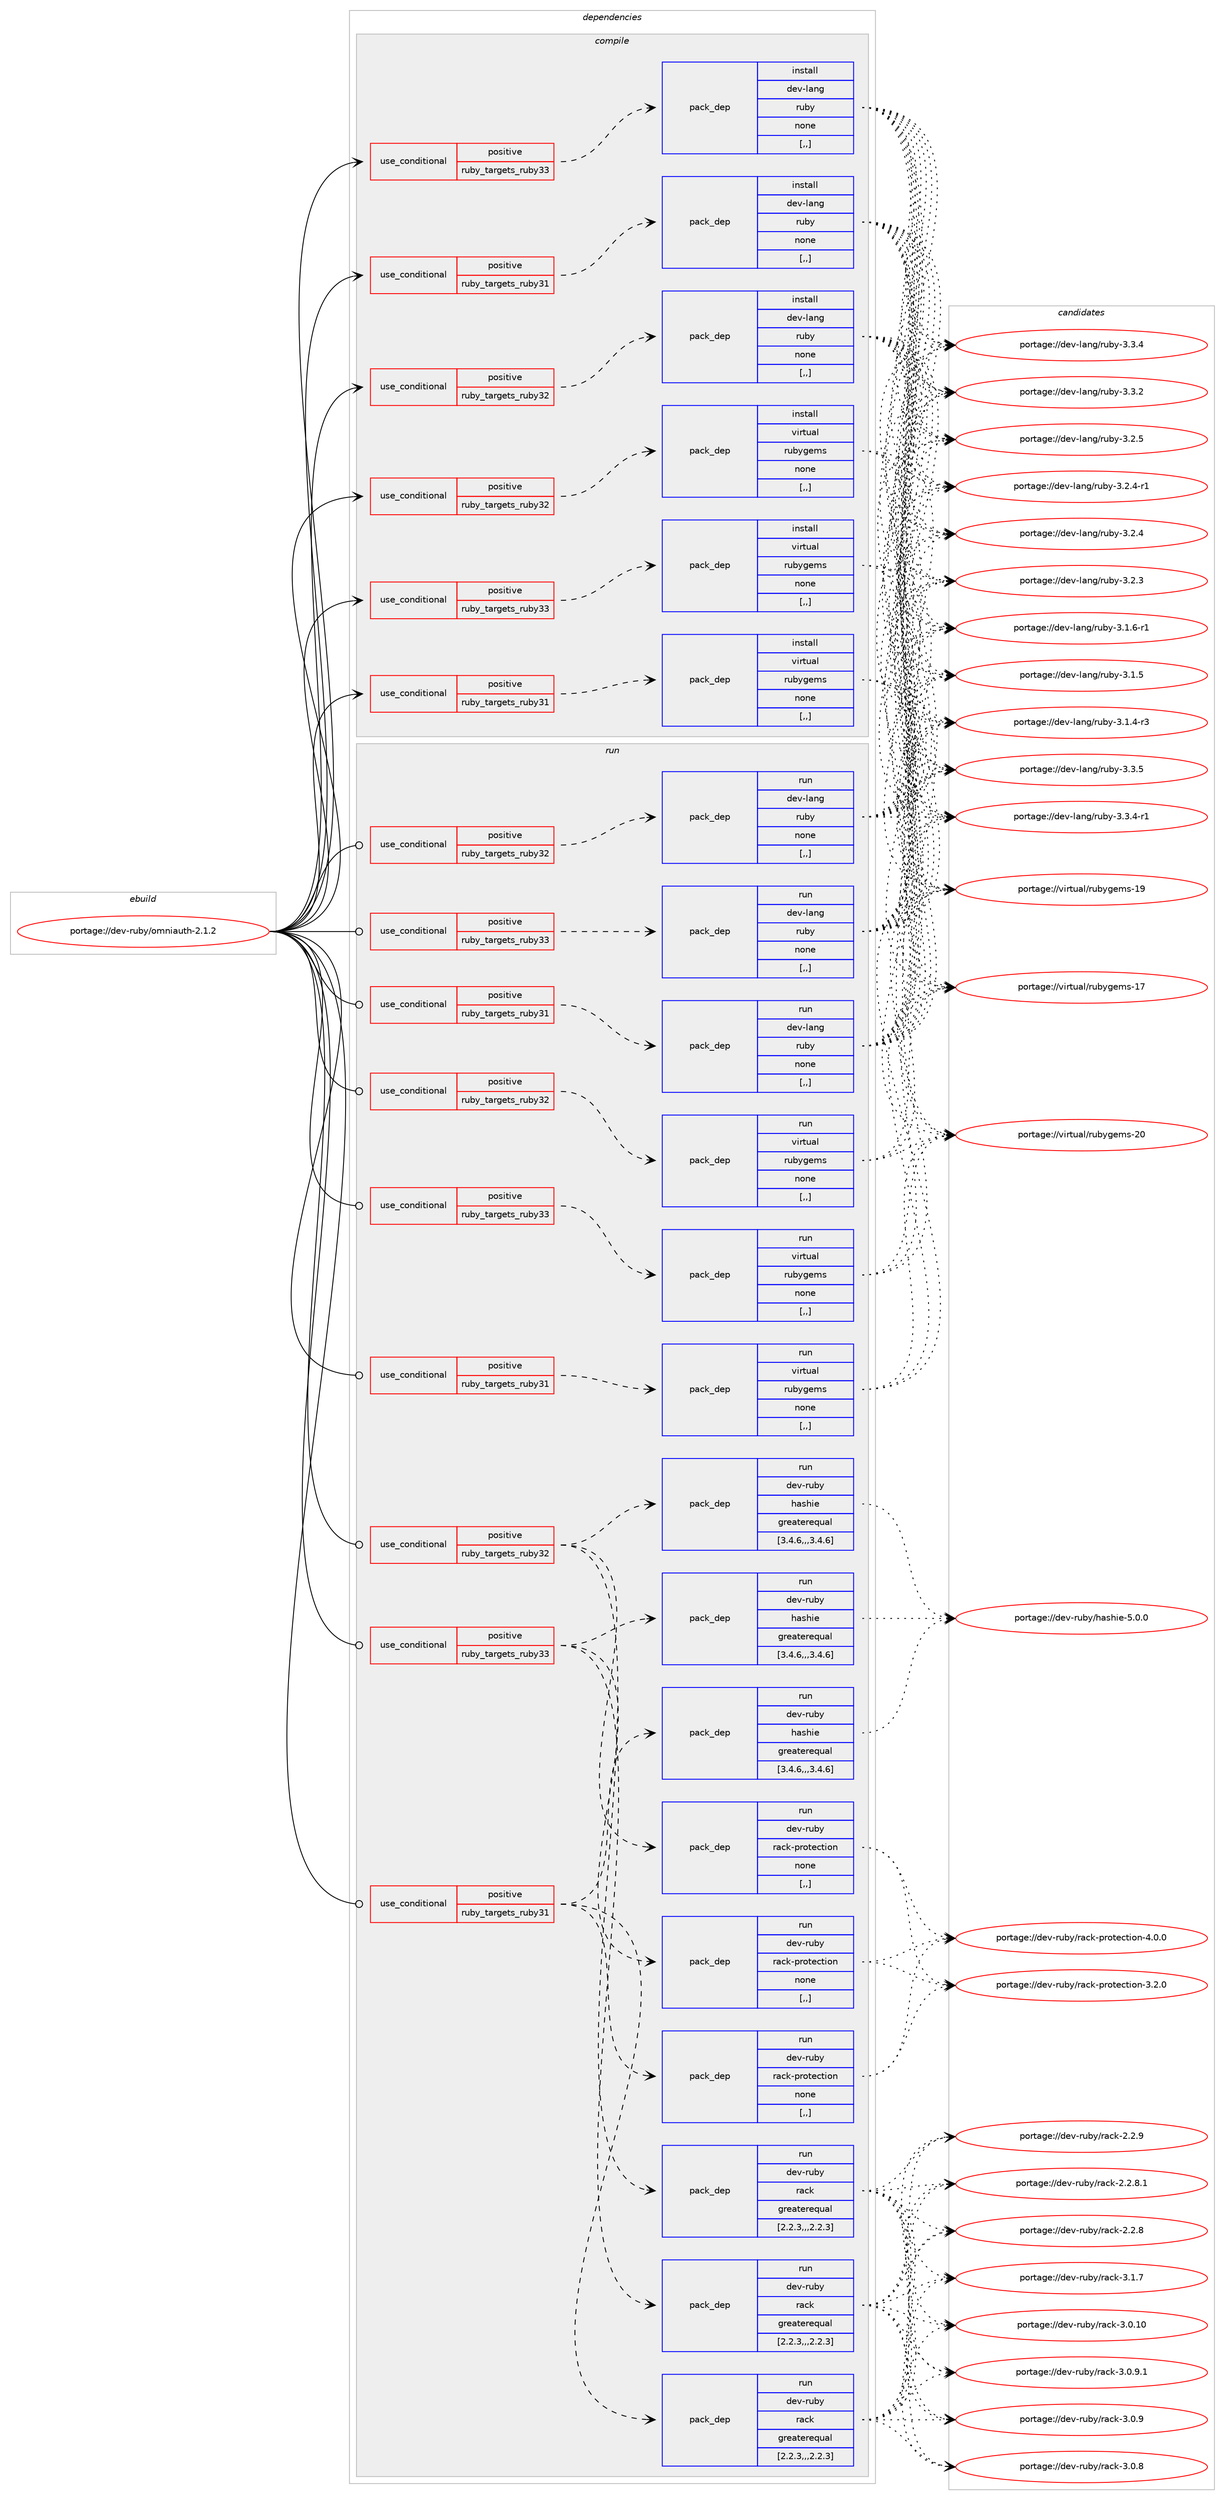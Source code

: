 digraph prolog {

# *************
# Graph options
# *************

newrank=true;
concentrate=true;
compound=true;
graph [rankdir=LR,fontname=Helvetica,fontsize=10,ranksep=1.5];#, ranksep=2.5, nodesep=0.2];
edge  [arrowhead=vee];
node  [fontname=Helvetica,fontsize=10];

# **********
# The ebuild
# **********

subgraph cluster_leftcol {
color=gray;
label=<<i>ebuild</i>>;
id [label="portage://dev-ruby/omniauth-2.1.2", color=red, width=4, href="../dev-ruby/omniauth-2.1.2.svg"];
}

# ****************
# The dependencies
# ****************

subgraph cluster_midcol {
color=gray;
label=<<i>dependencies</i>>;
subgraph cluster_compile {
fillcolor="#eeeeee";
style=filled;
label=<<i>compile</i>>;
subgraph cond183171 {
dependency689420 [label=<<TABLE BORDER="0" CELLBORDER="1" CELLSPACING="0" CELLPADDING="4"><TR><TD ROWSPAN="3" CELLPADDING="10">use_conditional</TD></TR><TR><TD>positive</TD></TR><TR><TD>ruby_targets_ruby31</TD></TR></TABLE>>, shape=none, color=red];
subgraph pack501303 {
dependency689421 [label=<<TABLE BORDER="0" CELLBORDER="1" CELLSPACING="0" CELLPADDING="4" WIDTH="220"><TR><TD ROWSPAN="6" CELLPADDING="30">pack_dep</TD></TR><TR><TD WIDTH="110">install</TD></TR><TR><TD>dev-lang</TD></TR><TR><TD>ruby</TD></TR><TR><TD>none</TD></TR><TR><TD>[,,]</TD></TR></TABLE>>, shape=none, color=blue];
}
dependency689420:e -> dependency689421:w [weight=20,style="dashed",arrowhead="vee"];
}
id:e -> dependency689420:w [weight=20,style="solid",arrowhead="vee"];
subgraph cond183172 {
dependency689422 [label=<<TABLE BORDER="0" CELLBORDER="1" CELLSPACING="0" CELLPADDING="4"><TR><TD ROWSPAN="3" CELLPADDING="10">use_conditional</TD></TR><TR><TD>positive</TD></TR><TR><TD>ruby_targets_ruby31</TD></TR></TABLE>>, shape=none, color=red];
subgraph pack501304 {
dependency689423 [label=<<TABLE BORDER="0" CELLBORDER="1" CELLSPACING="0" CELLPADDING="4" WIDTH="220"><TR><TD ROWSPAN="6" CELLPADDING="30">pack_dep</TD></TR><TR><TD WIDTH="110">install</TD></TR><TR><TD>virtual</TD></TR><TR><TD>rubygems</TD></TR><TR><TD>none</TD></TR><TR><TD>[,,]</TD></TR></TABLE>>, shape=none, color=blue];
}
dependency689422:e -> dependency689423:w [weight=20,style="dashed",arrowhead="vee"];
}
id:e -> dependency689422:w [weight=20,style="solid",arrowhead="vee"];
subgraph cond183173 {
dependency689424 [label=<<TABLE BORDER="0" CELLBORDER="1" CELLSPACING="0" CELLPADDING="4"><TR><TD ROWSPAN="3" CELLPADDING="10">use_conditional</TD></TR><TR><TD>positive</TD></TR><TR><TD>ruby_targets_ruby32</TD></TR></TABLE>>, shape=none, color=red];
subgraph pack501305 {
dependency689425 [label=<<TABLE BORDER="0" CELLBORDER="1" CELLSPACING="0" CELLPADDING="4" WIDTH="220"><TR><TD ROWSPAN="6" CELLPADDING="30">pack_dep</TD></TR><TR><TD WIDTH="110">install</TD></TR><TR><TD>dev-lang</TD></TR><TR><TD>ruby</TD></TR><TR><TD>none</TD></TR><TR><TD>[,,]</TD></TR></TABLE>>, shape=none, color=blue];
}
dependency689424:e -> dependency689425:w [weight=20,style="dashed",arrowhead="vee"];
}
id:e -> dependency689424:w [weight=20,style="solid",arrowhead="vee"];
subgraph cond183174 {
dependency689426 [label=<<TABLE BORDER="0" CELLBORDER="1" CELLSPACING="0" CELLPADDING="4"><TR><TD ROWSPAN="3" CELLPADDING="10">use_conditional</TD></TR><TR><TD>positive</TD></TR><TR><TD>ruby_targets_ruby32</TD></TR></TABLE>>, shape=none, color=red];
subgraph pack501306 {
dependency689427 [label=<<TABLE BORDER="0" CELLBORDER="1" CELLSPACING="0" CELLPADDING="4" WIDTH="220"><TR><TD ROWSPAN="6" CELLPADDING="30">pack_dep</TD></TR><TR><TD WIDTH="110">install</TD></TR><TR><TD>virtual</TD></TR><TR><TD>rubygems</TD></TR><TR><TD>none</TD></TR><TR><TD>[,,]</TD></TR></TABLE>>, shape=none, color=blue];
}
dependency689426:e -> dependency689427:w [weight=20,style="dashed",arrowhead="vee"];
}
id:e -> dependency689426:w [weight=20,style="solid",arrowhead="vee"];
subgraph cond183175 {
dependency689428 [label=<<TABLE BORDER="0" CELLBORDER="1" CELLSPACING="0" CELLPADDING="4"><TR><TD ROWSPAN="3" CELLPADDING="10">use_conditional</TD></TR><TR><TD>positive</TD></TR><TR><TD>ruby_targets_ruby33</TD></TR></TABLE>>, shape=none, color=red];
subgraph pack501307 {
dependency689429 [label=<<TABLE BORDER="0" CELLBORDER="1" CELLSPACING="0" CELLPADDING="4" WIDTH="220"><TR><TD ROWSPAN="6" CELLPADDING="30">pack_dep</TD></TR><TR><TD WIDTH="110">install</TD></TR><TR><TD>dev-lang</TD></TR><TR><TD>ruby</TD></TR><TR><TD>none</TD></TR><TR><TD>[,,]</TD></TR></TABLE>>, shape=none, color=blue];
}
dependency689428:e -> dependency689429:w [weight=20,style="dashed",arrowhead="vee"];
}
id:e -> dependency689428:w [weight=20,style="solid",arrowhead="vee"];
subgraph cond183176 {
dependency689430 [label=<<TABLE BORDER="0" CELLBORDER="1" CELLSPACING="0" CELLPADDING="4"><TR><TD ROWSPAN="3" CELLPADDING="10">use_conditional</TD></TR><TR><TD>positive</TD></TR><TR><TD>ruby_targets_ruby33</TD></TR></TABLE>>, shape=none, color=red];
subgraph pack501308 {
dependency689431 [label=<<TABLE BORDER="0" CELLBORDER="1" CELLSPACING="0" CELLPADDING="4" WIDTH="220"><TR><TD ROWSPAN="6" CELLPADDING="30">pack_dep</TD></TR><TR><TD WIDTH="110">install</TD></TR><TR><TD>virtual</TD></TR><TR><TD>rubygems</TD></TR><TR><TD>none</TD></TR><TR><TD>[,,]</TD></TR></TABLE>>, shape=none, color=blue];
}
dependency689430:e -> dependency689431:w [weight=20,style="dashed",arrowhead="vee"];
}
id:e -> dependency689430:w [weight=20,style="solid",arrowhead="vee"];
}
subgraph cluster_compileandrun {
fillcolor="#eeeeee";
style=filled;
label=<<i>compile and run</i>>;
}
subgraph cluster_run {
fillcolor="#eeeeee";
style=filled;
label=<<i>run</i>>;
subgraph cond183177 {
dependency689432 [label=<<TABLE BORDER="0" CELLBORDER="1" CELLSPACING="0" CELLPADDING="4"><TR><TD ROWSPAN="3" CELLPADDING="10">use_conditional</TD></TR><TR><TD>positive</TD></TR><TR><TD>ruby_targets_ruby31</TD></TR></TABLE>>, shape=none, color=red];
subgraph pack501309 {
dependency689433 [label=<<TABLE BORDER="0" CELLBORDER="1" CELLSPACING="0" CELLPADDING="4" WIDTH="220"><TR><TD ROWSPAN="6" CELLPADDING="30">pack_dep</TD></TR><TR><TD WIDTH="110">run</TD></TR><TR><TD>dev-lang</TD></TR><TR><TD>ruby</TD></TR><TR><TD>none</TD></TR><TR><TD>[,,]</TD></TR></TABLE>>, shape=none, color=blue];
}
dependency689432:e -> dependency689433:w [weight=20,style="dashed",arrowhead="vee"];
}
id:e -> dependency689432:w [weight=20,style="solid",arrowhead="odot"];
subgraph cond183178 {
dependency689434 [label=<<TABLE BORDER="0" CELLBORDER="1" CELLSPACING="0" CELLPADDING="4"><TR><TD ROWSPAN="3" CELLPADDING="10">use_conditional</TD></TR><TR><TD>positive</TD></TR><TR><TD>ruby_targets_ruby31</TD></TR></TABLE>>, shape=none, color=red];
subgraph pack501310 {
dependency689435 [label=<<TABLE BORDER="0" CELLBORDER="1" CELLSPACING="0" CELLPADDING="4" WIDTH="220"><TR><TD ROWSPAN="6" CELLPADDING="30">pack_dep</TD></TR><TR><TD WIDTH="110">run</TD></TR><TR><TD>dev-ruby</TD></TR><TR><TD>rack</TD></TR><TR><TD>greaterequal</TD></TR><TR><TD>[2.2.3,,,2.2.3]</TD></TR></TABLE>>, shape=none, color=blue];
}
dependency689434:e -> dependency689435:w [weight=20,style="dashed",arrowhead="vee"];
subgraph pack501311 {
dependency689436 [label=<<TABLE BORDER="0" CELLBORDER="1" CELLSPACING="0" CELLPADDING="4" WIDTH="220"><TR><TD ROWSPAN="6" CELLPADDING="30">pack_dep</TD></TR><TR><TD WIDTH="110">run</TD></TR><TR><TD>dev-ruby</TD></TR><TR><TD>rack-protection</TD></TR><TR><TD>none</TD></TR><TR><TD>[,,]</TD></TR></TABLE>>, shape=none, color=blue];
}
dependency689434:e -> dependency689436:w [weight=20,style="dashed",arrowhead="vee"];
subgraph pack501312 {
dependency689437 [label=<<TABLE BORDER="0" CELLBORDER="1" CELLSPACING="0" CELLPADDING="4" WIDTH="220"><TR><TD ROWSPAN="6" CELLPADDING="30">pack_dep</TD></TR><TR><TD WIDTH="110">run</TD></TR><TR><TD>dev-ruby</TD></TR><TR><TD>hashie</TD></TR><TR><TD>greaterequal</TD></TR><TR><TD>[3.4.6,,,3.4.6]</TD></TR></TABLE>>, shape=none, color=blue];
}
dependency689434:e -> dependency689437:w [weight=20,style="dashed",arrowhead="vee"];
}
id:e -> dependency689434:w [weight=20,style="solid",arrowhead="odot"];
subgraph cond183179 {
dependency689438 [label=<<TABLE BORDER="0" CELLBORDER="1" CELLSPACING="0" CELLPADDING="4"><TR><TD ROWSPAN="3" CELLPADDING="10">use_conditional</TD></TR><TR><TD>positive</TD></TR><TR><TD>ruby_targets_ruby31</TD></TR></TABLE>>, shape=none, color=red];
subgraph pack501313 {
dependency689439 [label=<<TABLE BORDER="0" CELLBORDER="1" CELLSPACING="0" CELLPADDING="4" WIDTH="220"><TR><TD ROWSPAN="6" CELLPADDING="30">pack_dep</TD></TR><TR><TD WIDTH="110">run</TD></TR><TR><TD>virtual</TD></TR><TR><TD>rubygems</TD></TR><TR><TD>none</TD></TR><TR><TD>[,,]</TD></TR></TABLE>>, shape=none, color=blue];
}
dependency689438:e -> dependency689439:w [weight=20,style="dashed",arrowhead="vee"];
}
id:e -> dependency689438:w [weight=20,style="solid",arrowhead="odot"];
subgraph cond183180 {
dependency689440 [label=<<TABLE BORDER="0" CELLBORDER="1" CELLSPACING="0" CELLPADDING="4"><TR><TD ROWSPAN="3" CELLPADDING="10">use_conditional</TD></TR><TR><TD>positive</TD></TR><TR><TD>ruby_targets_ruby32</TD></TR></TABLE>>, shape=none, color=red];
subgraph pack501314 {
dependency689441 [label=<<TABLE BORDER="0" CELLBORDER="1" CELLSPACING="0" CELLPADDING="4" WIDTH="220"><TR><TD ROWSPAN="6" CELLPADDING="30">pack_dep</TD></TR><TR><TD WIDTH="110">run</TD></TR><TR><TD>dev-lang</TD></TR><TR><TD>ruby</TD></TR><TR><TD>none</TD></TR><TR><TD>[,,]</TD></TR></TABLE>>, shape=none, color=blue];
}
dependency689440:e -> dependency689441:w [weight=20,style="dashed",arrowhead="vee"];
}
id:e -> dependency689440:w [weight=20,style="solid",arrowhead="odot"];
subgraph cond183181 {
dependency689442 [label=<<TABLE BORDER="0" CELLBORDER="1" CELLSPACING="0" CELLPADDING="4"><TR><TD ROWSPAN="3" CELLPADDING="10">use_conditional</TD></TR><TR><TD>positive</TD></TR><TR><TD>ruby_targets_ruby32</TD></TR></TABLE>>, shape=none, color=red];
subgraph pack501315 {
dependency689443 [label=<<TABLE BORDER="0" CELLBORDER="1" CELLSPACING="0" CELLPADDING="4" WIDTH="220"><TR><TD ROWSPAN="6" CELLPADDING="30">pack_dep</TD></TR><TR><TD WIDTH="110">run</TD></TR><TR><TD>dev-ruby</TD></TR><TR><TD>rack</TD></TR><TR><TD>greaterequal</TD></TR><TR><TD>[2.2.3,,,2.2.3]</TD></TR></TABLE>>, shape=none, color=blue];
}
dependency689442:e -> dependency689443:w [weight=20,style="dashed",arrowhead="vee"];
subgraph pack501316 {
dependency689444 [label=<<TABLE BORDER="0" CELLBORDER="1" CELLSPACING="0" CELLPADDING="4" WIDTH="220"><TR><TD ROWSPAN="6" CELLPADDING="30">pack_dep</TD></TR><TR><TD WIDTH="110">run</TD></TR><TR><TD>dev-ruby</TD></TR><TR><TD>rack-protection</TD></TR><TR><TD>none</TD></TR><TR><TD>[,,]</TD></TR></TABLE>>, shape=none, color=blue];
}
dependency689442:e -> dependency689444:w [weight=20,style="dashed",arrowhead="vee"];
subgraph pack501317 {
dependency689445 [label=<<TABLE BORDER="0" CELLBORDER="1" CELLSPACING="0" CELLPADDING="4" WIDTH="220"><TR><TD ROWSPAN="6" CELLPADDING="30">pack_dep</TD></TR><TR><TD WIDTH="110">run</TD></TR><TR><TD>dev-ruby</TD></TR><TR><TD>hashie</TD></TR><TR><TD>greaterequal</TD></TR><TR><TD>[3.4.6,,,3.4.6]</TD></TR></TABLE>>, shape=none, color=blue];
}
dependency689442:e -> dependency689445:w [weight=20,style="dashed",arrowhead="vee"];
}
id:e -> dependency689442:w [weight=20,style="solid",arrowhead="odot"];
subgraph cond183182 {
dependency689446 [label=<<TABLE BORDER="0" CELLBORDER="1" CELLSPACING="0" CELLPADDING="4"><TR><TD ROWSPAN="3" CELLPADDING="10">use_conditional</TD></TR><TR><TD>positive</TD></TR><TR><TD>ruby_targets_ruby32</TD></TR></TABLE>>, shape=none, color=red];
subgraph pack501318 {
dependency689447 [label=<<TABLE BORDER="0" CELLBORDER="1" CELLSPACING="0" CELLPADDING="4" WIDTH="220"><TR><TD ROWSPAN="6" CELLPADDING="30">pack_dep</TD></TR><TR><TD WIDTH="110">run</TD></TR><TR><TD>virtual</TD></TR><TR><TD>rubygems</TD></TR><TR><TD>none</TD></TR><TR><TD>[,,]</TD></TR></TABLE>>, shape=none, color=blue];
}
dependency689446:e -> dependency689447:w [weight=20,style="dashed",arrowhead="vee"];
}
id:e -> dependency689446:w [weight=20,style="solid",arrowhead="odot"];
subgraph cond183183 {
dependency689448 [label=<<TABLE BORDER="0" CELLBORDER="1" CELLSPACING="0" CELLPADDING="4"><TR><TD ROWSPAN="3" CELLPADDING="10">use_conditional</TD></TR><TR><TD>positive</TD></TR><TR><TD>ruby_targets_ruby33</TD></TR></TABLE>>, shape=none, color=red];
subgraph pack501319 {
dependency689449 [label=<<TABLE BORDER="0" CELLBORDER="1" CELLSPACING="0" CELLPADDING="4" WIDTH="220"><TR><TD ROWSPAN="6" CELLPADDING="30">pack_dep</TD></TR><TR><TD WIDTH="110">run</TD></TR><TR><TD>dev-lang</TD></TR><TR><TD>ruby</TD></TR><TR><TD>none</TD></TR><TR><TD>[,,]</TD></TR></TABLE>>, shape=none, color=blue];
}
dependency689448:e -> dependency689449:w [weight=20,style="dashed",arrowhead="vee"];
}
id:e -> dependency689448:w [weight=20,style="solid",arrowhead="odot"];
subgraph cond183184 {
dependency689450 [label=<<TABLE BORDER="0" CELLBORDER="1" CELLSPACING="0" CELLPADDING="4"><TR><TD ROWSPAN="3" CELLPADDING="10">use_conditional</TD></TR><TR><TD>positive</TD></TR><TR><TD>ruby_targets_ruby33</TD></TR></TABLE>>, shape=none, color=red];
subgraph pack501320 {
dependency689451 [label=<<TABLE BORDER="0" CELLBORDER="1" CELLSPACING="0" CELLPADDING="4" WIDTH="220"><TR><TD ROWSPAN="6" CELLPADDING="30">pack_dep</TD></TR><TR><TD WIDTH="110">run</TD></TR><TR><TD>dev-ruby</TD></TR><TR><TD>rack</TD></TR><TR><TD>greaterequal</TD></TR><TR><TD>[2.2.3,,,2.2.3]</TD></TR></TABLE>>, shape=none, color=blue];
}
dependency689450:e -> dependency689451:w [weight=20,style="dashed",arrowhead="vee"];
subgraph pack501321 {
dependency689452 [label=<<TABLE BORDER="0" CELLBORDER="1" CELLSPACING="0" CELLPADDING="4" WIDTH="220"><TR><TD ROWSPAN="6" CELLPADDING="30">pack_dep</TD></TR><TR><TD WIDTH="110">run</TD></TR><TR><TD>dev-ruby</TD></TR><TR><TD>rack-protection</TD></TR><TR><TD>none</TD></TR><TR><TD>[,,]</TD></TR></TABLE>>, shape=none, color=blue];
}
dependency689450:e -> dependency689452:w [weight=20,style="dashed",arrowhead="vee"];
subgraph pack501322 {
dependency689453 [label=<<TABLE BORDER="0" CELLBORDER="1" CELLSPACING="0" CELLPADDING="4" WIDTH="220"><TR><TD ROWSPAN="6" CELLPADDING="30">pack_dep</TD></TR><TR><TD WIDTH="110">run</TD></TR><TR><TD>dev-ruby</TD></TR><TR><TD>hashie</TD></TR><TR><TD>greaterequal</TD></TR><TR><TD>[3.4.6,,,3.4.6]</TD></TR></TABLE>>, shape=none, color=blue];
}
dependency689450:e -> dependency689453:w [weight=20,style="dashed",arrowhead="vee"];
}
id:e -> dependency689450:w [weight=20,style="solid",arrowhead="odot"];
subgraph cond183185 {
dependency689454 [label=<<TABLE BORDER="0" CELLBORDER="1" CELLSPACING="0" CELLPADDING="4"><TR><TD ROWSPAN="3" CELLPADDING="10">use_conditional</TD></TR><TR><TD>positive</TD></TR><TR><TD>ruby_targets_ruby33</TD></TR></TABLE>>, shape=none, color=red];
subgraph pack501323 {
dependency689455 [label=<<TABLE BORDER="0" CELLBORDER="1" CELLSPACING="0" CELLPADDING="4" WIDTH="220"><TR><TD ROWSPAN="6" CELLPADDING="30">pack_dep</TD></TR><TR><TD WIDTH="110">run</TD></TR><TR><TD>virtual</TD></TR><TR><TD>rubygems</TD></TR><TR><TD>none</TD></TR><TR><TD>[,,]</TD></TR></TABLE>>, shape=none, color=blue];
}
dependency689454:e -> dependency689455:w [weight=20,style="dashed",arrowhead="vee"];
}
id:e -> dependency689454:w [weight=20,style="solid",arrowhead="odot"];
}
}

# **************
# The candidates
# **************

subgraph cluster_choices {
rank=same;
color=gray;
label=<<i>candidates</i>>;

subgraph choice501303 {
color=black;
nodesep=1;
choice10010111845108971101034711411798121455146514653 [label="portage://dev-lang/ruby-3.3.5", color=red, width=4,href="../dev-lang/ruby-3.3.5.svg"];
choice100101118451089711010347114117981214551465146524511449 [label="portage://dev-lang/ruby-3.3.4-r1", color=red, width=4,href="../dev-lang/ruby-3.3.4-r1.svg"];
choice10010111845108971101034711411798121455146514652 [label="portage://dev-lang/ruby-3.3.4", color=red, width=4,href="../dev-lang/ruby-3.3.4.svg"];
choice10010111845108971101034711411798121455146514650 [label="portage://dev-lang/ruby-3.3.2", color=red, width=4,href="../dev-lang/ruby-3.3.2.svg"];
choice10010111845108971101034711411798121455146504653 [label="portage://dev-lang/ruby-3.2.5", color=red, width=4,href="../dev-lang/ruby-3.2.5.svg"];
choice100101118451089711010347114117981214551465046524511449 [label="portage://dev-lang/ruby-3.2.4-r1", color=red, width=4,href="../dev-lang/ruby-3.2.4-r1.svg"];
choice10010111845108971101034711411798121455146504652 [label="portage://dev-lang/ruby-3.2.4", color=red, width=4,href="../dev-lang/ruby-3.2.4.svg"];
choice10010111845108971101034711411798121455146504651 [label="portage://dev-lang/ruby-3.2.3", color=red, width=4,href="../dev-lang/ruby-3.2.3.svg"];
choice100101118451089711010347114117981214551464946544511449 [label="portage://dev-lang/ruby-3.1.6-r1", color=red, width=4,href="../dev-lang/ruby-3.1.6-r1.svg"];
choice10010111845108971101034711411798121455146494653 [label="portage://dev-lang/ruby-3.1.5", color=red, width=4,href="../dev-lang/ruby-3.1.5.svg"];
choice100101118451089711010347114117981214551464946524511451 [label="portage://dev-lang/ruby-3.1.4-r3", color=red, width=4,href="../dev-lang/ruby-3.1.4-r3.svg"];
dependency689421:e -> choice10010111845108971101034711411798121455146514653:w [style=dotted,weight="100"];
dependency689421:e -> choice100101118451089711010347114117981214551465146524511449:w [style=dotted,weight="100"];
dependency689421:e -> choice10010111845108971101034711411798121455146514652:w [style=dotted,weight="100"];
dependency689421:e -> choice10010111845108971101034711411798121455146514650:w [style=dotted,weight="100"];
dependency689421:e -> choice10010111845108971101034711411798121455146504653:w [style=dotted,weight="100"];
dependency689421:e -> choice100101118451089711010347114117981214551465046524511449:w [style=dotted,weight="100"];
dependency689421:e -> choice10010111845108971101034711411798121455146504652:w [style=dotted,weight="100"];
dependency689421:e -> choice10010111845108971101034711411798121455146504651:w [style=dotted,weight="100"];
dependency689421:e -> choice100101118451089711010347114117981214551464946544511449:w [style=dotted,weight="100"];
dependency689421:e -> choice10010111845108971101034711411798121455146494653:w [style=dotted,weight="100"];
dependency689421:e -> choice100101118451089711010347114117981214551464946524511451:w [style=dotted,weight="100"];
}
subgraph choice501304 {
color=black;
nodesep=1;
choice118105114116117971084711411798121103101109115455048 [label="portage://virtual/rubygems-20", color=red, width=4,href="../virtual/rubygems-20.svg"];
choice118105114116117971084711411798121103101109115454957 [label="portage://virtual/rubygems-19", color=red, width=4,href="../virtual/rubygems-19.svg"];
choice118105114116117971084711411798121103101109115454955 [label="portage://virtual/rubygems-17", color=red, width=4,href="../virtual/rubygems-17.svg"];
dependency689423:e -> choice118105114116117971084711411798121103101109115455048:w [style=dotted,weight="100"];
dependency689423:e -> choice118105114116117971084711411798121103101109115454957:w [style=dotted,weight="100"];
dependency689423:e -> choice118105114116117971084711411798121103101109115454955:w [style=dotted,weight="100"];
}
subgraph choice501305 {
color=black;
nodesep=1;
choice10010111845108971101034711411798121455146514653 [label="portage://dev-lang/ruby-3.3.5", color=red, width=4,href="../dev-lang/ruby-3.3.5.svg"];
choice100101118451089711010347114117981214551465146524511449 [label="portage://dev-lang/ruby-3.3.4-r1", color=red, width=4,href="../dev-lang/ruby-3.3.4-r1.svg"];
choice10010111845108971101034711411798121455146514652 [label="portage://dev-lang/ruby-3.3.4", color=red, width=4,href="../dev-lang/ruby-3.3.4.svg"];
choice10010111845108971101034711411798121455146514650 [label="portage://dev-lang/ruby-3.3.2", color=red, width=4,href="../dev-lang/ruby-3.3.2.svg"];
choice10010111845108971101034711411798121455146504653 [label="portage://dev-lang/ruby-3.2.5", color=red, width=4,href="../dev-lang/ruby-3.2.5.svg"];
choice100101118451089711010347114117981214551465046524511449 [label="portage://dev-lang/ruby-3.2.4-r1", color=red, width=4,href="../dev-lang/ruby-3.2.4-r1.svg"];
choice10010111845108971101034711411798121455146504652 [label="portage://dev-lang/ruby-3.2.4", color=red, width=4,href="../dev-lang/ruby-3.2.4.svg"];
choice10010111845108971101034711411798121455146504651 [label="portage://dev-lang/ruby-3.2.3", color=red, width=4,href="../dev-lang/ruby-3.2.3.svg"];
choice100101118451089711010347114117981214551464946544511449 [label="portage://dev-lang/ruby-3.1.6-r1", color=red, width=4,href="../dev-lang/ruby-3.1.6-r1.svg"];
choice10010111845108971101034711411798121455146494653 [label="portage://dev-lang/ruby-3.1.5", color=red, width=4,href="../dev-lang/ruby-3.1.5.svg"];
choice100101118451089711010347114117981214551464946524511451 [label="portage://dev-lang/ruby-3.1.4-r3", color=red, width=4,href="../dev-lang/ruby-3.1.4-r3.svg"];
dependency689425:e -> choice10010111845108971101034711411798121455146514653:w [style=dotted,weight="100"];
dependency689425:e -> choice100101118451089711010347114117981214551465146524511449:w [style=dotted,weight="100"];
dependency689425:e -> choice10010111845108971101034711411798121455146514652:w [style=dotted,weight="100"];
dependency689425:e -> choice10010111845108971101034711411798121455146514650:w [style=dotted,weight="100"];
dependency689425:e -> choice10010111845108971101034711411798121455146504653:w [style=dotted,weight="100"];
dependency689425:e -> choice100101118451089711010347114117981214551465046524511449:w [style=dotted,weight="100"];
dependency689425:e -> choice10010111845108971101034711411798121455146504652:w [style=dotted,weight="100"];
dependency689425:e -> choice10010111845108971101034711411798121455146504651:w [style=dotted,weight="100"];
dependency689425:e -> choice100101118451089711010347114117981214551464946544511449:w [style=dotted,weight="100"];
dependency689425:e -> choice10010111845108971101034711411798121455146494653:w [style=dotted,weight="100"];
dependency689425:e -> choice100101118451089711010347114117981214551464946524511451:w [style=dotted,weight="100"];
}
subgraph choice501306 {
color=black;
nodesep=1;
choice118105114116117971084711411798121103101109115455048 [label="portage://virtual/rubygems-20", color=red, width=4,href="../virtual/rubygems-20.svg"];
choice118105114116117971084711411798121103101109115454957 [label="portage://virtual/rubygems-19", color=red, width=4,href="../virtual/rubygems-19.svg"];
choice118105114116117971084711411798121103101109115454955 [label="portage://virtual/rubygems-17", color=red, width=4,href="../virtual/rubygems-17.svg"];
dependency689427:e -> choice118105114116117971084711411798121103101109115455048:w [style=dotted,weight="100"];
dependency689427:e -> choice118105114116117971084711411798121103101109115454957:w [style=dotted,weight="100"];
dependency689427:e -> choice118105114116117971084711411798121103101109115454955:w [style=dotted,weight="100"];
}
subgraph choice501307 {
color=black;
nodesep=1;
choice10010111845108971101034711411798121455146514653 [label="portage://dev-lang/ruby-3.3.5", color=red, width=4,href="../dev-lang/ruby-3.3.5.svg"];
choice100101118451089711010347114117981214551465146524511449 [label="portage://dev-lang/ruby-3.3.4-r1", color=red, width=4,href="../dev-lang/ruby-3.3.4-r1.svg"];
choice10010111845108971101034711411798121455146514652 [label="portage://dev-lang/ruby-3.3.4", color=red, width=4,href="../dev-lang/ruby-3.3.4.svg"];
choice10010111845108971101034711411798121455146514650 [label="portage://dev-lang/ruby-3.3.2", color=red, width=4,href="../dev-lang/ruby-3.3.2.svg"];
choice10010111845108971101034711411798121455146504653 [label="portage://dev-lang/ruby-3.2.5", color=red, width=4,href="../dev-lang/ruby-3.2.5.svg"];
choice100101118451089711010347114117981214551465046524511449 [label="portage://dev-lang/ruby-3.2.4-r1", color=red, width=4,href="../dev-lang/ruby-3.2.4-r1.svg"];
choice10010111845108971101034711411798121455146504652 [label="portage://dev-lang/ruby-3.2.4", color=red, width=4,href="../dev-lang/ruby-3.2.4.svg"];
choice10010111845108971101034711411798121455146504651 [label="portage://dev-lang/ruby-3.2.3", color=red, width=4,href="../dev-lang/ruby-3.2.3.svg"];
choice100101118451089711010347114117981214551464946544511449 [label="portage://dev-lang/ruby-3.1.6-r1", color=red, width=4,href="../dev-lang/ruby-3.1.6-r1.svg"];
choice10010111845108971101034711411798121455146494653 [label="portage://dev-lang/ruby-3.1.5", color=red, width=4,href="../dev-lang/ruby-3.1.5.svg"];
choice100101118451089711010347114117981214551464946524511451 [label="portage://dev-lang/ruby-3.1.4-r3", color=red, width=4,href="../dev-lang/ruby-3.1.4-r3.svg"];
dependency689429:e -> choice10010111845108971101034711411798121455146514653:w [style=dotted,weight="100"];
dependency689429:e -> choice100101118451089711010347114117981214551465146524511449:w [style=dotted,weight="100"];
dependency689429:e -> choice10010111845108971101034711411798121455146514652:w [style=dotted,weight="100"];
dependency689429:e -> choice10010111845108971101034711411798121455146514650:w [style=dotted,weight="100"];
dependency689429:e -> choice10010111845108971101034711411798121455146504653:w [style=dotted,weight="100"];
dependency689429:e -> choice100101118451089711010347114117981214551465046524511449:w [style=dotted,weight="100"];
dependency689429:e -> choice10010111845108971101034711411798121455146504652:w [style=dotted,weight="100"];
dependency689429:e -> choice10010111845108971101034711411798121455146504651:w [style=dotted,weight="100"];
dependency689429:e -> choice100101118451089711010347114117981214551464946544511449:w [style=dotted,weight="100"];
dependency689429:e -> choice10010111845108971101034711411798121455146494653:w [style=dotted,weight="100"];
dependency689429:e -> choice100101118451089711010347114117981214551464946524511451:w [style=dotted,weight="100"];
}
subgraph choice501308 {
color=black;
nodesep=1;
choice118105114116117971084711411798121103101109115455048 [label="portage://virtual/rubygems-20", color=red, width=4,href="../virtual/rubygems-20.svg"];
choice118105114116117971084711411798121103101109115454957 [label="portage://virtual/rubygems-19", color=red, width=4,href="../virtual/rubygems-19.svg"];
choice118105114116117971084711411798121103101109115454955 [label="portage://virtual/rubygems-17", color=red, width=4,href="../virtual/rubygems-17.svg"];
dependency689431:e -> choice118105114116117971084711411798121103101109115455048:w [style=dotted,weight="100"];
dependency689431:e -> choice118105114116117971084711411798121103101109115454957:w [style=dotted,weight="100"];
dependency689431:e -> choice118105114116117971084711411798121103101109115454955:w [style=dotted,weight="100"];
}
subgraph choice501309 {
color=black;
nodesep=1;
choice10010111845108971101034711411798121455146514653 [label="portage://dev-lang/ruby-3.3.5", color=red, width=4,href="../dev-lang/ruby-3.3.5.svg"];
choice100101118451089711010347114117981214551465146524511449 [label="portage://dev-lang/ruby-3.3.4-r1", color=red, width=4,href="../dev-lang/ruby-3.3.4-r1.svg"];
choice10010111845108971101034711411798121455146514652 [label="portage://dev-lang/ruby-3.3.4", color=red, width=4,href="../dev-lang/ruby-3.3.4.svg"];
choice10010111845108971101034711411798121455146514650 [label="portage://dev-lang/ruby-3.3.2", color=red, width=4,href="../dev-lang/ruby-3.3.2.svg"];
choice10010111845108971101034711411798121455146504653 [label="portage://dev-lang/ruby-3.2.5", color=red, width=4,href="../dev-lang/ruby-3.2.5.svg"];
choice100101118451089711010347114117981214551465046524511449 [label="portage://dev-lang/ruby-3.2.4-r1", color=red, width=4,href="../dev-lang/ruby-3.2.4-r1.svg"];
choice10010111845108971101034711411798121455146504652 [label="portage://dev-lang/ruby-3.2.4", color=red, width=4,href="../dev-lang/ruby-3.2.4.svg"];
choice10010111845108971101034711411798121455146504651 [label="portage://dev-lang/ruby-3.2.3", color=red, width=4,href="../dev-lang/ruby-3.2.3.svg"];
choice100101118451089711010347114117981214551464946544511449 [label="portage://dev-lang/ruby-3.1.6-r1", color=red, width=4,href="../dev-lang/ruby-3.1.6-r1.svg"];
choice10010111845108971101034711411798121455146494653 [label="portage://dev-lang/ruby-3.1.5", color=red, width=4,href="../dev-lang/ruby-3.1.5.svg"];
choice100101118451089711010347114117981214551464946524511451 [label="portage://dev-lang/ruby-3.1.4-r3", color=red, width=4,href="../dev-lang/ruby-3.1.4-r3.svg"];
dependency689433:e -> choice10010111845108971101034711411798121455146514653:w [style=dotted,weight="100"];
dependency689433:e -> choice100101118451089711010347114117981214551465146524511449:w [style=dotted,weight="100"];
dependency689433:e -> choice10010111845108971101034711411798121455146514652:w [style=dotted,weight="100"];
dependency689433:e -> choice10010111845108971101034711411798121455146514650:w [style=dotted,weight="100"];
dependency689433:e -> choice10010111845108971101034711411798121455146504653:w [style=dotted,weight="100"];
dependency689433:e -> choice100101118451089711010347114117981214551465046524511449:w [style=dotted,weight="100"];
dependency689433:e -> choice10010111845108971101034711411798121455146504652:w [style=dotted,weight="100"];
dependency689433:e -> choice10010111845108971101034711411798121455146504651:w [style=dotted,weight="100"];
dependency689433:e -> choice100101118451089711010347114117981214551464946544511449:w [style=dotted,weight="100"];
dependency689433:e -> choice10010111845108971101034711411798121455146494653:w [style=dotted,weight="100"];
dependency689433:e -> choice100101118451089711010347114117981214551464946524511451:w [style=dotted,weight="100"];
}
subgraph choice501310 {
color=black;
nodesep=1;
choice1001011184511411798121471149799107455146494655 [label="portage://dev-ruby/rack-3.1.7", color=red, width=4,href="../dev-ruby/rack-3.1.7.svg"];
choice100101118451141179812147114979910745514648464948 [label="portage://dev-ruby/rack-3.0.10", color=red, width=4,href="../dev-ruby/rack-3.0.10.svg"];
choice10010111845114117981214711497991074551464846574649 [label="portage://dev-ruby/rack-3.0.9.1", color=red, width=4,href="../dev-ruby/rack-3.0.9.1.svg"];
choice1001011184511411798121471149799107455146484657 [label="portage://dev-ruby/rack-3.0.9", color=red, width=4,href="../dev-ruby/rack-3.0.9.svg"];
choice1001011184511411798121471149799107455146484656 [label="portage://dev-ruby/rack-3.0.8", color=red, width=4,href="../dev-ruby/rack-3.0.8.svg"];
choice1001011184511411798121471149799107455046504657 [label="portage://dev-ruby/rack-2.2.9", color=red, width=4,href="../dev-ruby/rack-2.2.9.svg"];
choice10010111845114117981214711497991074550465046564649 [label="portage://dev-ruby/rack-2.2.8.1", color=red, width=4,href="../dev-ruby/rack-2.2.8.1.svg"];
choice1001011184511411798121471149799107455046504656 [label="portage://dev-ruby/rack-2.2.8", color=red, width=4,href="../dev-ruby/rack-2.2.8.svg"];
dependency689435:e -> choice1001011184511411798121471149799107455146494655:w [style=dotted,weight="100"];
dependency689435:e -> choice100101118451141179812147114979910745514648464948:w [style=dotted,weight="100"];
dependency689435:e -> choice10010111845114117981214711497991074551464846574649:w [style=dotted,weight="100"];
dependency689435:e -> choice1001011184511411798121471149799107455146484657:w [style=dotted,weight="100"];
dependency689435:e -> choice1001011184511411798121471149799107455146484656:w [style=dotted,weight="100"];
dependency689435:e -> choice1001011184511411798121471149799107455046504657:w [style=dotted,weight="100"];
dependency689435:e -> choice10010111845114117981214711497991074550465046564649:w [style=dotted,weight="100"];
dependency689435:e -> choice1001011184511411798121471149799107455046504656:w [style=dotted,weight="100"];
}
subgraph choice501311 {
color=black;
nodesep=1;
choice10010111845114117981214711497991074511211411111610199116105111110455246484648 [label="portage://dev-ruby/rack-protection-4.0.0", color=red, width=4,href="../dev-ruby/rack-protection-4.0.0.svg"];
choice10010111845114117981214711497991074511211411111610199116105111110455146504648 [label="portage://dev-ruby/rack-protection-3.2.0", color=red, width=4,href="../dev-ruby/rack-protection-3.2.0.svg"];
dependency689436:e -> choice10010111845114117981214711497991074511211411111610199116105111110455246484648:w [style=dotted,weight="100"];
dependency689436:e -> choice10010111845114117981214711497991074511211411111610199116105111110455146504648:w [style=dotted,weight="100"];
}
subgraph choice501312 {
color=black;
nodesep=1;
choice10010111845114117981214710497115104105101455346484648 [label="portage://dev-ruby/hashie-5.0.0", color=red, width=4,href="../dev-ruby/hashie-5.0.0.svg"];
dependency689437:e -> choice10010111845114117981214710497115104105101455346484648:w [style=dotted,weight="100"];
}
subgraph choice501313 {
color=black;
nodesep=1;
choice118105114116117971084711411798121103101109115455048 [label="portage://virtual/rubygems-20", color=red, width=4,href="../virtual/rubygems-20.svg"];
choice118105114116117971084711411798121103101109115454957 [label="portage://virtual/rubygems-19", color=red, width=4,href="../virtual/rubygems-19.svg"];
choice118105114116117971084711411798121103101109115454955 [label="portage://virtual/rubygems-17", color=red, width=4,href="../virtual/rubygems-17.svg"];
dependency689439:e -> choice118105114116117971084711411798121103101109115455048:w [style=dotted,weight="100"];
dependency689439:e -> choice118105114116117971084711411798121103101109115454957:w [style=dotted,weight="100"];
dependency689439:e -> choice118105114116117971084711411798121103101109115454955:w [style=dotted,weight="100"];
}
subgraph choice501314 {
color=black;
nodesep=1;
choice10010111845108971101034711411798121455146514653 [label="portage://dev-lang/ruby-3.3.5", color=red, width=4,href="../dev-lang/ruby-3.3.5.svg"];
choice100101118451089711010347114117981214551465146524511449 [label="portage://dev-lang/ruby-3.3.4-r1", color=red, width=4,href="../dev-lang/ruby-3.3.4-r1.svg"];
choice10010111845108971101034711411798121455146514652 [label="portage://dev-lang/ruby-3.3.4", color=red, width=4,href="../dev-lang/ruby-3.3.4.svg"];
choice10010111845108971101034711411798121455146514650 [label="portage://dev-lang/ruby-3.3.2", color=red, width=4,href="../dev-lang/ruby-3.3.2.svg"];
choice10010111845108971101034711411798121455146504653 [label="portage://dev-lang/ruby-3.2.5", color=red, width=4,href="../dev-lang/ruby-3.2.5.svg"];
choice100101118451089711010347114117981214551465046524511449 [label="portage://dev-lang/ruby-3.2.4-r1", color=red, width=4,href="../dev-lang/ruby-3.2.4-r1.svg"];
choice10010111845108971101034711411798121455146504652 [label="portage://dev-lang/ruby-3.2.4", color=red, width=4,href="../dev-lang/ruby-3.2.4.svg"];
choice10010111845108971101034711411798121455146504651 [label="portage://dev-lang/ruby-3.2.3", color=red, width=4,href="../dev-lang/ruby-3.2.3.svg"];
choice100101118451089711010347114117981214551464946544511449 [label="portage://dev-lang/ruby-3.1.6-r1", color=red, width=4,href="../dev-lang/ruby-3.1.6-r1.svg"];
choice10010111845108971101034711411798121455146494653 [label="portage://dev-lang/ruby-3.1.5", color=red, width=4,href="../dev-lang/ruby-3.1.5.svg"];
choice100101118451089711010347114117981214551464946524511451 [label="portage://dev-lang/ruby-3.1.4-r3", color=red, width=4,href="../dev-lang/ruby-3.1.4-r3.svg"];
dependency689441:e -> choice10010111845108971101034711411798121455146514653:w [style=dotted,weight="100"];
dependency689441:e -> choice100101118451089711010347114117981214551465146524511449:w [style=dotted,weight="100"];
dependency689441:e -> choice10010111845108971101034711411798121455146514652:w [style=dotted,weight="100"];
dependency689441:e -> choice10010111845108971101034711411798121455146514650:w [style=dotted,weight="100"];
dependency689441:e -> choice10010111845108971101034711411798121455146504653:w [style=dotted,weight="100"];
dependency689441:e -> choice100101118451089711010347114117981214551465046524511449:w [style=dotted,weight="100"];
dependency689441:e -> choice10010111845108971101034711411798121455146504652:w [style=dotted,weight="100"];
dependency689441:e -> choice10010111845108971101034711411798121455146504651:w [style=dotted,weight="100"];
dependency689441:e -> choice100101118451089711010347114117981214551464946544511449:w [style=dotted,weight="100"];
dependency689441:e -> choice10010111845108971101034711411798121455146494653:w [style=dotted,weight="100"];
dependency689441:e -> choice100101118451089711010347114117981214551464946524511451:w [style=dotted,weight="100"];
}
subgraph choice501315 {
color=black;
nodesep=1;
choice1001011184511411798121471149799107455146494655 [label="portage://dev-ruby/rack-3.1.7", color=red, width=4,href="../dev-ruby/rack-3.1.7.svg"];
choice100101118451141179812147114979910745514648464948 [label="portage://dev-ruby/rack-3.0.10", color=red, width=4,href="../dev-ruby/rack-3.0.10.svg"];
choice10010111845114117981214711497991074551464846574649 [label="portage://dev-ruby/rack-3.0.9.1", color=red, width=4,href="../dev-ruby/rack-3.0.9.1.svg"];
choice1001011184511411798121471149799107455146484657 [label="portage://dev-ruby/rack-3.0.9", color=red, width=4,href="../dev-ruby/rack-3.0.9.svg"];
choice1001011184511411798121471149799107455146484656 [label="portage://dev-ruby/rack-3.0.8", color=red, width=4,href="../dev-ruby/rack-3.0.8.svg"];
choice1001011184511411798121471149799107455046504657 [label="portage://dev-ruby/rack-2.2.9", color=red, width=4,href="../dev-ruby/rack-2.2.9.svg"];
choice10010111845114117981214711497991074550465046564649 [label="portage://dev-ruby/rack-2.2.8.1", color=red, width=4,href="../dev-ruby/rack-2.2.8.1.svg"];
choice1001011184511411798121471149799107455046504656 [label="portage://dev-ruby/rack-2.2.8", color=red, width=4,href="../dev-ruby/rack-2.2.8.svg"];
dependency689443:e -> choice1001011184511411798121471149799107455146494655:w [style=dotted,weight="100"];
dependency689443:e -> choice100101118451141179812147114979910745514648464948:w [style=dotted,weight="100"];
dependency689443:e -> choice10010111845114117981214711497991074551464846574649:w [style=dotted,weight="100"];
dependency689443:e -> choice1001011184511411798121471149799107455146484657:w [style=dotted,weight="100"];
dependency689443:e -> choice1001011184511411798121471149799107455146484656:w [style=dotted,weight="100"];
dependency689443:e -> choice1001011184511411798121471149799107455046504657:w [style=dotted,weight="100"];
dependency689443:e -> choice10010111845114117981214711497991074550465046564649:w [style=dotted,weight="100"];
dependency689443:e -> choice1001011184511411798121471149799107455046504656:w [style=dotted,weight="100"];
}
subgraph choice501316 {
color=black;
nodesep=1;
choice10010111845114117981214711497991074511211411111610199116105111110455246484648 [label="portage://dev-ruby/rack-protection-4.0.0", color=red, width=4,href="../dev-ruby/rack-protection-4.0.0.svg"];
choice10010111845114117981214711497991074511211411111610199116105111110455146504648 [label="portage://dev-ruby/rack-protection-3.2.0", color=red, width=4,href="../dev-ruby/rack-protection-3.2.0.svg"];
dependency689444:e -> choice10010111845114117981214711497991074511211411111610199116105111110455246484648:w [style=dotted,weight="100"];
dependency689444:e -> choice10010111845114117981214711497991074511211411111610199116105111110455146504648:w [style=dotted,weight="100"];
}
subgraph choice501317 {
color=black;
nodesep=1;
choice10010111845114117981214710497115104105101455346484648 [label="portage://dev-ruby/hashie-5.0.0", color=red, width=4,href="../dev-ruby/hashie-5.0.0.svg"];
dependency689445:e -> choice10010111845114117981214710497115104105101455346484648:w [style=dotted,weight="100"];
}
subgraph choice501318 {
color=black;
nodesep=1;
choice118105114116117971084711411798121103101109115455048 [label="portage://virtual/rubygems-20", color=red, width=4,href="../virtual/rubygems-20.svg"];
choice118105114116117971084711411798121103101109115454957 [label="portage://virtual/rubygems-19", color=red, width=4,href="../virtual/rubygems-19.svg"];
choice118105114116117971084711411798121103101109115454955 [label="portage://virtual/rubygems-17", color=red, width=4,href="../virtual/rubygems-17.svg"];
dependency689447:e -> choice118105114116117971084711411798121103101109115455048:w [style=dotted,weight="100"];
dependency689447:e -> choice118105114116117971084711411798121103101109115454957:w [style=dotted,weight="100"];
dependency689447:e -> choice118105114116117971084711411798121103101109115454955:w [style=dotted,weight="100"];
}
subgraph choice501319 {
color=black;
nodesep=1;
choice10010111845108971101034711411798121455146514653 [label="portage://dev-lang/ruby-3.3.5", color=red, width=4,href="../dev-lang/ruby-3.3.5.svg"];
choice100101118451089711010347114117981214551465146524511449 [label="portage://dev-lang/ruby-3.3.4-r1", color=red, width=4,href="../dev-lang/ruby-3.3.4-r1.svg"];
choice10010111845108971101034711411798121455146514652 [label="portage://dev-lang/ruby-3.3.4", color=red, width=4,href="../dev-lang/ruby-3.3.4.svg"];
choice10010111845108971101034711411798121455146514650 [label="portage://dev-lang/ruby-3.3.2", color=red, width=4,href="../dev-lang/ruby-3.3.2.svg"];
choice10010111845108971101034711411798121455146504653 [label="portage://dev-lang/ruby-3.2.5", color=red, width=4,href="../dev-lang/ruby-3.2.5.svg"];
choice100101118451089711010347114117981214551465046524511449 [label="portage://dev-lang/ruby-3.2.4-r1", color=red, width=4,href="../dev-lang/ruby-3.2.4-r1.svg"];
choice10010111845108971101034711411798121455146504652 [label="portage://dev-lang/ruby-3.2.4", color=red, width=4,href="../dev-lang/ruby-3.2.4.svg"];
choice10010111845108971101034711411798121455146504651 [label="portage://dev-lang/ruby-3.2.3", color=red, width=4,href="../dev-lang/ruby-3.2.3.svg"];
choice100101118451089711010347114117981214551464946544511449 [label="portage://dev-lang/ruby-3.1.6-r1", color=red, width=4,href="../dev-lang/ruby-3.1.6-r1.svg"];
choice10010111845108971101034711411798121455146494653 [label="portage://dev-lang/ruby-3.1.5", color=red, width=4,href="../dev-lang/ruby-3.1.5.svg"];
choice100101118451089711010347114117981214551464946524511451 [label="portage://dev-lang/ruby-3.1.4-r3", color=red, width=4,href="../dev-lang/ruby-3.1.4-r3.svg"];
dependency689449:e -> choice10010111845108971101034711411798121455146514653:w [style=dotted,weight="100"];
dependency689449:e -> choice100101118451089711010347114117981214551465146524511449:w [style=dotted,weight="100"];
dependency689449:e -> choice10010111845108971101034711411798121455146514652:w [style=dotted,weight="100"];
dependency689449:e -> choice10010111845108971101034711411798121455146514650:w [style=dotted,weight="100"];
dependency689449:e -> choice10010111845108971101034711411798121455146504653:w [style=dotted,weight="100"];
dependency689449:e -> choice100101118451089711010347114117981214551465046524511449:w [style=dotted,weight="100"];
dependency689449:e -> choice10010111845108971101034711411798121455146504652:w [style=dotted,weight="100"];
dependency689449:e -> choice10010111845108971101034711411798121455146504651:w [style=dotted,weight="100"];
dependency689449:e -> choice100101118451089711010347114117981214551464946544511449:w [style=dotted,weight="100"];
dependency689449:e -> choice10010111845108971101034711411798121455146494653:w [style=dotted,weight="100"];
dependency689449:e -> choice100101118451089711010347114117981214551464946524511451:w [style=dotted,weight="100"];
}
subgraph choice501320 {
color=black;
nodesep=1;
choice1001011184511411798121471149799107455146494655 [label="portage://dev-ruby/rack-3.1.7", color=red, width=4,href="../dev-ruby/rack-3.1.7.svg"];
choice100101118451141179812147114979910745514648464948 [label="portage://dev-ruby/rack-3.0.10", color=red, width=4,href="../dev-ruby/rack-3.0.10.svg"];
choice10010111845114117981214711497991074551464846574649 [label="portage://dev-ruby/rack-3.0.9.1", color=red, width=4,href="../dev-ruby/rack-3.0.9.1.svg"];
choice1001011184511411798121471149799107455146484657 [label="portage://dev-ruby/rack-3.0.9", color=red, width=4,href="../dev-ruby/rack-3.0.9.svg"];
choice1001011184511411798121471149799107455146484656 [label="portage://dev-ruby/rack-3.0.8", color=red, width=4,href="../dev-ruby/rack-3.0.8.svg"];
choice1001011184511411798121471149799107455046504657 [label="portage://dev-ruby/rack-2.2.9", color=red, width=4,href="../dev-ruby/rack-2.2.9.svg"];
choice10010111845114117981214711497991074550465046564649 [label="portage://dev-ruby/rack-2.2.8.1", color=red, width=4,href="../dev-ruby/rack-2.2.8.1.svg"];
choice1001011184511411798121471149799107455046504656 [label="portage://dev-ruby/rack-2.2.8", color=red, width=4,href="../dev-ruby/rack-2.2.8.svg"];
dependency689451:e -> choice1001011184511411798121471149799107455146494655:w [style=dotted,weight="100"];
dependency689451:e -> choice100101118451141179812147114979910745514648464948:w [style=dotted,weight="100"];
dependency689451:e -> choice10010111845114117981214711497991074551464846574649:w [style=dotted,weight="100"];
dependency689451:e -> choice1001011184511411798121471149799107455146484657:w [style=dotted,weight="100"];
dependency689451:e -> choice1001011184511411798121471149799107455146484656:w [style=dotted,weight="100"];
dependency689451:e -> choice1001011184511411798121471149799107455046504657:w [style=dotted,weight="100"];
dependency689451:e -> choice10010111845114117981214711497991074550465046564649:w [style=dotted,weight="100"];
dependency689451:e -> choice1001011184511411798121471149799107455046504656:w [style=dotted,weight="100"];
}
subgraph choice501321 {
color=black;
nodesep=1;
choice10010111845114117981214711497991074511211411111610199116105111110455246484648 [label="portage://dev-ruby/rack-protection-4.0.0", color=red, width=4,href="../dev-ruby/rack-protection-4.0.0.svg"];
choice10010111845114117981214711497991074511211411111610199116105111110455146504648 [label="portage://dev-ruby/rack-protection-3.2.0", color=red, width=4,href="../dev-ruby/rack-protection-3.2.0.svg"];
dependency689452:e -> choice10010111845114117981214711497991074511211411111610199116105111110455246484648:w [style=dotted,weight="100"];
dependency689452:e -> choice10010111845114117981214711497991074511211411111610199116105111110455146504648:w [style=dotted,weight="100"];
}
subgraph choice501322 {
color=black;
nodesep=1;
choice10010111845114117981214710497115104105101455346484648 [label="portage://dev-ruby/hashie-5.0.0", color=red, width=4,href="../dev-ruby/hashie-5.0.0.svg"];
dependency689453:e -> choice10010111845114117981214710497115104105101455346484648:w [style=dotted,weight="100"];
}
subgraph choice501323 {
color=black;
nodesep=1;
choice118105114116117971084711411798121103101109115455048 [label="portage://virtual/rubygems-20", color=red, width=4,href="../virtual/rubygems-20.svg"];
choice118105114116117971084711411798121103101109115454957 [label="portage://virtual/rubygems-19", color=red, width=4,href="../virtual/rubygems-19.svg"];
choice118105114116117971084711411798121103101109115454955 [label="portage://virtual/rubygems-17", color=red, width=4,href="../virtual/rubygems-17.svg"];
dependency689455:e -> choice118105114116117971084711411798121103101109115455048:w [style=dotted,weight="100"];
dependency689455:e -> choice118105114116117971084711411798121103101109115454957:w [style=dotted,weight="100"];
dependency689455:e -> choice118105114116117971084711411798121103101109115454955:w [style=dotted,weight="100"];
}
}

}

